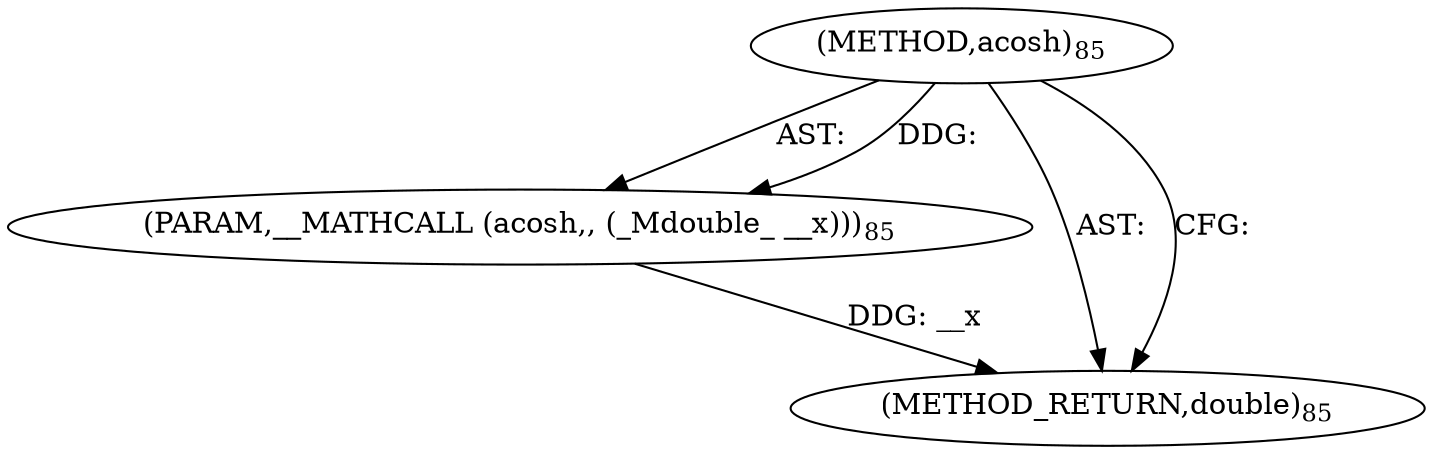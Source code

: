 digraph "acosh" {  
"6262" [label = <(METHOD,acosh)<SUB>85</SUB>> ]
"6263" [label = <(PARAM,__MATHCALL (acosh,, (_Mdouble_ __x)))<SUB>85</SUB>> ]
"6264" [label = <(METHOD_RETURN,double)<SUB>85</SUB>> ]
  "6262" -> "6263"  [ label = "AST: "] 
  "6262" -> "6264"  [ label = "AST: "] 
  "6262" -> "6264"  [ label = "CFG: "] 
  "6263" -> "6264"  [ label = "DDG: __x"] 
  "6262" -> "6263"  [ label = "DDG: "] 
}
